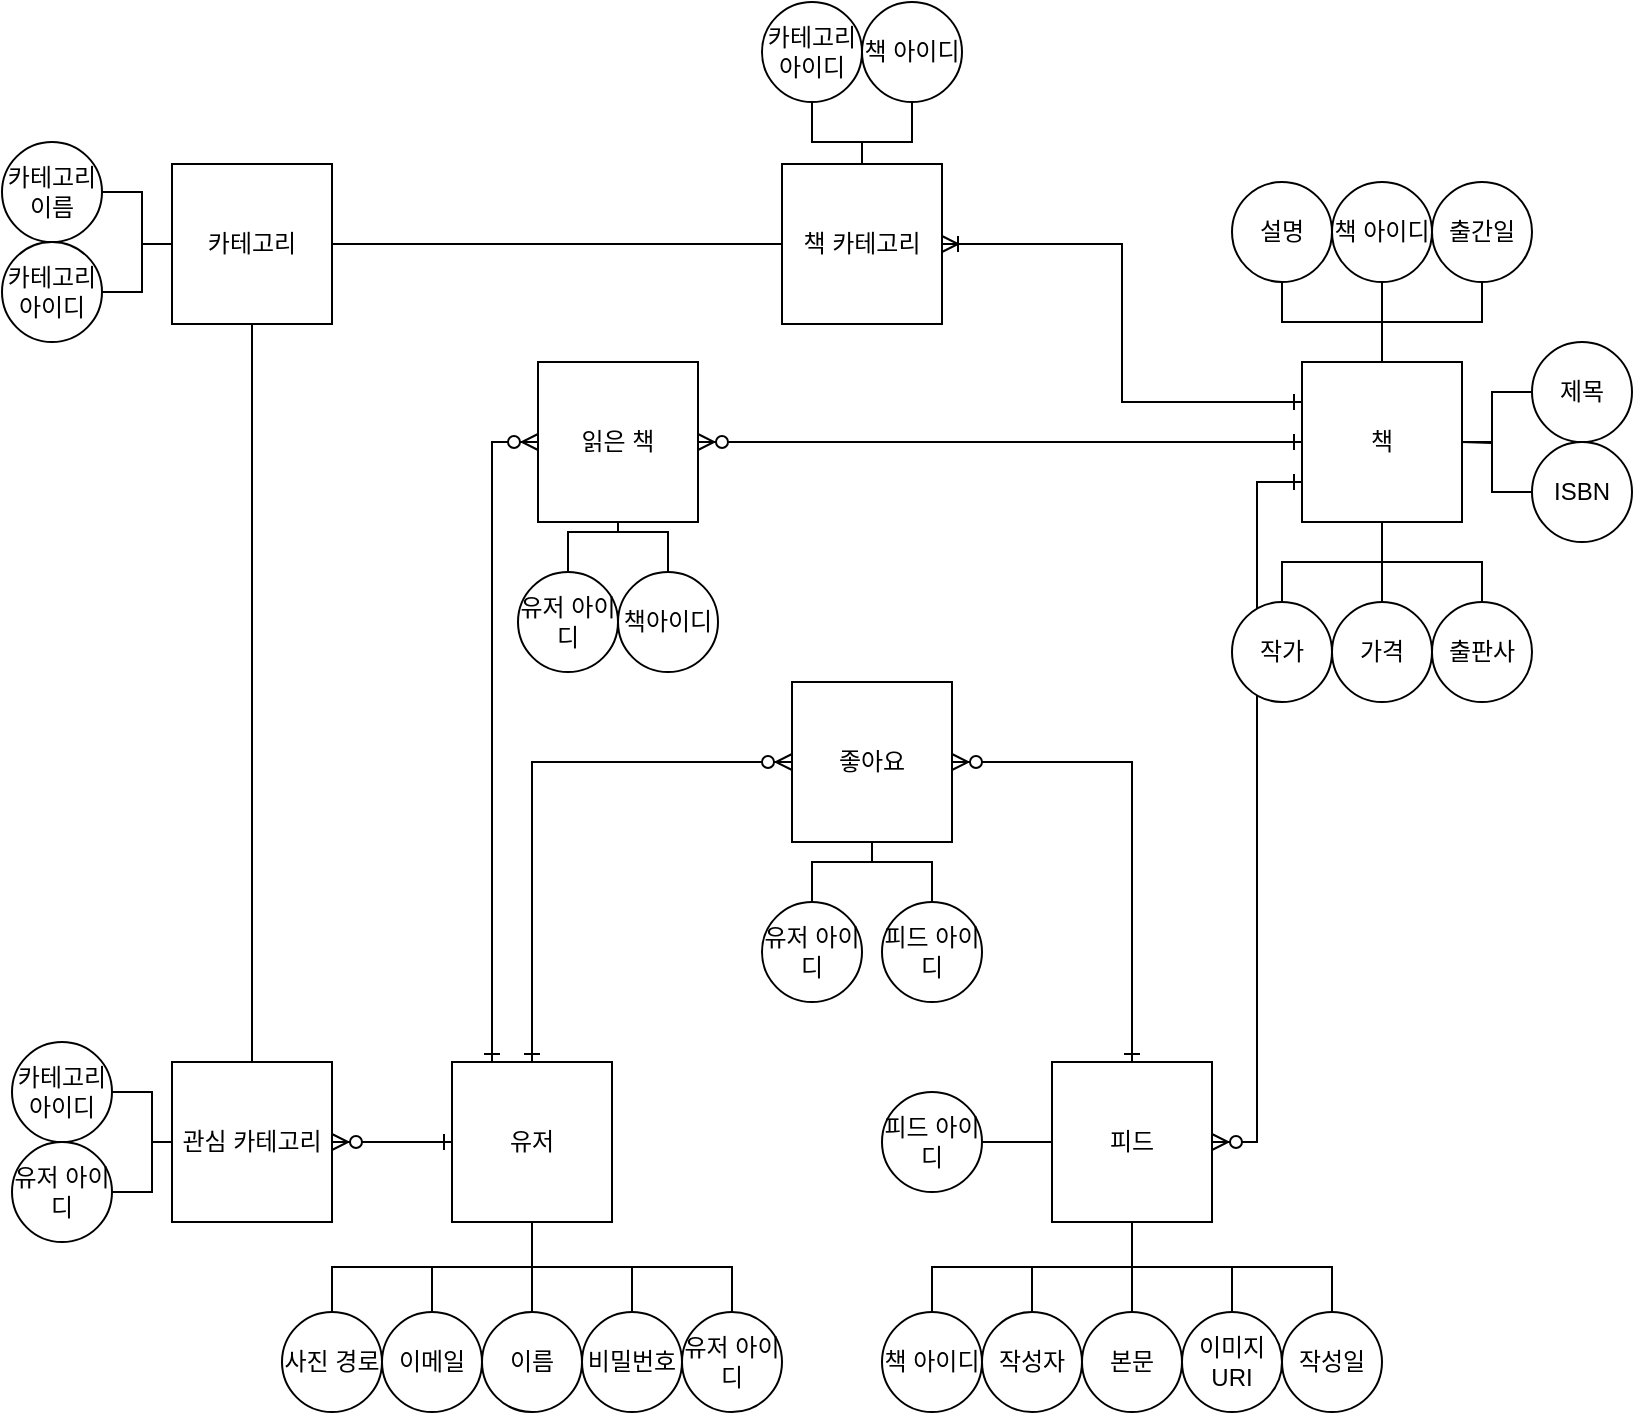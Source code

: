 <mxfile version="13.6.6" type="device"><diagram id="291sczEBdLwMxWoch3hQ" name="Page-1"><mxGraphModel dx="2523" dy="1996" grid="1" gridSize="10" guides="1" tooltips="1" connect="1" arrows="1" fold="1" page="1" pageScale="1" pageWidth="850" pageHeight="1100" math="0" shadow="0" extFonts="Permanent Marker^https://fonts.googleapis.com/css?family=Permanent+Marker"><root><mxCell id="0"/><mxCell id="1" parent="0"/><mxCell id="SxUp69hmFgNChL__4qlh-140" style="edgeStyle=orthogonalEdgeStyle;rounded=0;orthogonalLoop=1;jettySize=auto;html=1;exitX=0.5;exitY=0;exitDx=0;exitDy=0;startArrow=none;startFill=0;endArrow=none;endFill=0;" edge="1" parent="1" source="SxUp69hmFgNChL__4qlh-4" target="SxUp69hmFgNChL__4qlh-101"><mxGeometry relative="1" as="geometry"/></mxCell><mxCell id="SxUp69hmFgNChL__4qlh-4" value="유저 아이디" style="ellipse;whiteSpace=wrap;html=1;" vertex="1" parent="1"><mxGeometry x="235" y="605" width="50" height="50" as="geometry"/></mxCell><mxCell id="SxUp69hmFgNChL__4qlh-106" style="edgeStyle=orthogonalEdgeStyle;rounded=0;orthogonalLoop=1;jettySize=auto;html=1;exitX=0.5;exitY=0;exitDx=0;exitDy=0;entryX=1;entryY=0.5;entryDx=0;entryDy=0;startArrow=ERone;startFill=0;endArrow=ERzeroToMany;endFill=1;" edge="1" parent="1" source="SxUp69hmFgNChL__4qlh-25" target="SxUp69hmFgNChL__4qlh-57"><mxGeometry relative="1" as="geometry"/></mxCell><mxCell id="SxUp69hmFgNChL__4qlh-165" style="edgeStyle=orthogonalEdgeStyle;rounded=0;orthogonalLoop=1;jettySize=auto;html=1;exitX=1;exitY=0.5;exitDx=0;exitDy=0;entryX=0;entryY=0.75;entryDx=0;entryDy=0;startArrow=ERzeroToMany;startFill=1;endArrow=ERone;endFill=0;" edge="1" parent="1" source="SxUp69hmFgNChL__4qlh-25" target="SxUp69hmFgNChL__4qlh-72"><mxGeometry relative="1" as="geometry"/></mxCell><mxCell id="SxUp69hmFgNChL__4qlh-25" value="피드" style="whiteSpace=wrap;html=1;aspect=fixed;" vertex="1" parent="1"><mxGeometry x="420" y="480" width="80" height="80" as="geometry"/></mxCell><mxCell id="SxUp69hmFgNChL__4qlh-63" style="edgeStyle=orthogonalEdgeStyle;rounded=0;orthogonalLoop=1;jettySize=auto;html=1;exitX=0.5;exitY=0;exitDx=0;exitDy=0;entryX=0.5;entryY=1;entryDx=0;entryDy=0;endArrow=none;endFill=0;" edge="1" parent="1" source="SxUp69hmFgNChL__4qlh-27" target="SxUp69hmFgNChL__4qlh-25"><mxGeometry relative="1" as="geometry"/></mxCell><mxCell id="SxUp69hmFgNChL__4qlh-131" style="edgeStyle=orthogonalEdgeStyle;rounded=0;orthogonalLoop=1;jettySize=auto;html=1;exitX=0.5;exitY=0;exitDx=0;exitDy=0;startArrow=none;startFill=0;endArrow=none;endFill=0;" edge="1" parent="1" source="SxUp69hmFgNChL__4qlh-27" target="SxUp69hmFgNChL__4qlh-25"><mxGeometry relative="1" as="geometry"/></mxCell><mxCell id="SxUp69hmFgNChL__4qlh-27" value="본문" style="ellipse;whiteSpace=wrap;html=1;" vertex="1" parent="1"><mxGeometry x="435" y="605" width="50" height="50" as="geometry"/></mxCell><mxCell id="SxUp69hmFgNChL__4qlh-130" style="edgeStyle=orthogonalEdgeStyle;rounded=0;orthogonalLoop=1;jettySize=auto;html=1;exitX=0.5;exitY=0;exitDx=0;exitDy=0;startArrow=none;startFill=0;endArrow=none;endFill=0;" edge="1" parent="1" source="SxUp69hmFgNChL__4qlh-28" target="SxUp69hmFgNChL__4qlh-25"><mxGeometry relative="1" as="geometry"/></mxCell><mxCell id="SxUp69hmFgNChL__4qlh-28" value="작성자" style="ellipse;whiteSpace=wrap;html=1;" vertex="1" parent="1"><mxGeometry x="385" y="605" width="50" height="50" as="geometry"/></mxCell><mxCell id="SxUp69hmFgNChL__4qlh-129" style="edgeStyle=orthogonalEdgeStyle;rounded=0;orthogonalLoop=1;jettySize=auto;html=1;exitX=0.5;exitY=0;exitDx=0;exitDy=0;entryX=0.5;entryY=1;entryDx=0;entryDy=0;startArrow=none;startFill=0;endArrow=none;endFill=0;" edge="1" parent="1" source="SxUp69hmFgNChL__4qlh-29" target="SxUp69hmFgNChL__4qlh-25"><mxGeometry relative="1" as="geometry"/></mxCell><mxCell id="SxUp69hmFgNChL__4qlh-29" value="책 아이디" style="ellipse;whiteSpace=wrap;html=1;" vertex="1" parent="1"><mxGeometry x="335" y="605" width="50" height="50" as="geometry"/></mxCell><mxCell id="SxUp69hmFgNChL__4qlh-137" style="edgeStyle=orthogonalEdgeStyle;rounded=0;orthogonalLoop=1;jettySize=auto;html=1;exitX=0.5;exitY=0;exitDx=0;exitDy=0;startArrow=none;startFill=0;endArrow=none;endFill=0;" edge="1" parent="1" source="SxUp69hmFgNChL__4qlh-35" target="SxUp69hmFgNChL__4qlh-101"><mxGeometry relative="1" as="geometry"/></mxCell><mxCell id="SxUp69hmFgNChL__4qlh-35" value="이메일" style="ellipse;whiteSpace=wrap;html=1;" vertex="1" parent="1"><mxGeometry x="85" y="605" width="50" height="50" as="geometry"/></mxCell><mxCell id="SxUp69hmFgNChL__4qlh-36" value="유저" style="whiteSpace=wrap;html=1;aspect=fixed;" vertex="1" parent="1"><mxGeometry x="120" y="480" width="80" height="80" as="geometry"/></mxCell><mxCell id="SxUp69hmFgNChL__4qlh-138" style="edgeStyle=orthogonalEdgeStyle;rounded=0;orthogonalLoop=1;jettySize=auto;html=1;exitX=0.5;exitY=0;exitDx=0;exitDy=0;startArrow=none;startFill=0;endArrow=none;endFill=0;" edge="1" parent="1" source="SxUp69hmFgNChL__4qlh-41" target="SxUp69hmFgNChL__4qlh-101"><mxGeometry relative="1" as="geometry"/></mxCell><mxCell id="SxUp69hmFgNChL__4qlh-41" value="이름" style="ellipse;whiteSpace=wrap;html=1;" vertex="1" parent="1"><mxGeometry x="135" y="605" width="50" height="50" as="geometry"/></mxCell><mxCell id="SxUp69hmFgNChL__4qlh-139" style="edgeStyle=orthogonalEdgeStyle;rounded=0;orthogonalLoop=1;jettySize=auto;html=1;exitX=0.5;exitY=0;exitDx=0;exitDy=0;startArrow=none;startFill=0;endArrow=none;endFill=0;" edge="1" parent="1" source="SxUp69hmFgNChL__4qlh-47" target="SxUp69hmFgNChL__4qlh-101"><mxGeometry relative="1" as="geometry"/></mxCell><mxCell id="SxUp69hmFgNChL__4qlh-47" value="비밀번호" style="ellipse;whiteSpace=wrap;html=1;" vertex="1" parent="1"><mxGeometry x="185" y="605" width="50" height="50" as="geometry"/></mxCell><mxCell id="SxUp69hmFgNChL__4qlh-136" style="edgeStyle=orthogonalEdgeStyle;rounded=0;orthogonalLoop=1;jettySize=auto;html=1;exitX=0.5;exitY=0;exitDx=0;exitDy=0;startArrow=none;startFill=0;endArrow=none;endFill=0;" edge="1" parent="1" source="SxUp69hmFgNChL__4qlh-48" target="SxUp69hmFgNChL__4qlh-101"><mxGeometry relative="1" as="geometry"/></mxCell><mxCell id="SxUp69hmFgNChL__4qlh-48" value="사진 경로" style="ellipse;whiteSpace=wrap;html=1;" vertex="1" parent="1"><mxGeometry x="35" y="605" width="50" height="50" as="geometry"/></mxCell><mxCell id="SxUp69hmFgNChL__4qlh-57" value="좋아요" style="whiteSpace=wrap;html=1;aspect=fixed;" vertex="1" parent="1"><mxGeometry x="290" y="290" width="80" height="80" as="geometry"/></mxCell><mxCell id="SxUp69hmFgNChL__4qlh-132" style="edgeStyle=orthogonalEdgeStyle;rounded=0;orthogonalLoop=1;jettySize=auto;html=1;exitX=0.5;exitY=0;exitDx=0;exitDy=0;startArrow=none;startFill=0;endArrow=none;endFill=0;" edge="1" parent="1" source="SxUp69hmFgNChL__4qlh-58" target="SxUp69hmFgNChL__4qlh-25"><mxGeometry relative="1" as="geometry"/></mxCell><mxCell id="SxUp69hmFgNChL__4qlh-58" value="이미지 URI" style="ellipse;whiteSpace=wrap;html=1;" vertex="1" parent="1"><mxGeometry x="485" y="605" width="50" height="50" as="geometry"/></mxCell><mxCell id="SxUp69hmFgNChL__4qlh-134" style="edgeStyle=orthogonalEdgeStyle;rounded=0;orthogonalLoop=1;jettySize=auto;html=1;exitX=0.5;exitY=0;exitDx=0;exitDy=0;startArrow=none;startFill=0;endArrow=none;endFill=0;" edge="1" parent="1" source="SxUp69hmFgNChL__4qlh-59" target="SxUp69hmFgNChL__4qlh-25"><mxGeometry relative="1" as="geometry"/></mxCell><mxCell id="SxUp69hmFgNChL__4qlh-59" value="작성일" style="ellipse;whiteSpace=wrap;html=1;" vertex="1" parent="1"><mxGeometry x="535" y="605" width="50" height="50" as="geometry"/></mxCell><mxCell id="SxUp69hmFgNChL__4qlh-67" style="edgeStyle=orthogonalEdgeStyle;rounded=0;orthogonalLoop=1;jettySize=auto;html=1;exitX=1;exitY=0.5;exitDx=0;exitDy=0;entryX=0;entryY=0.5;entryDx=0;entryDy=0;endArrow=none;endFill=0;" edge="1" parent="1" source="SxUp69hmFgNChL__4qlh-66" target="SxUp69hmFgNChL__4qlh-25"><mxGeometry relative="1" as="geometry"/></mxCell><mxCell id="SxUp69hmFgNChL__4qlh-66" value="피드 아이디" style="ellipse;whiteSpace=wrap;html=1;" vertex="1" parent="1"><mxGeometry x="335" y="495" width="50" height="50" as="geometry"/></mxCell><mxCell id="SxUp69hmFgNChL__4qlh-71" value="" style="edgeStyle=orthogonalEdgeStyle;rounded=0;orthogonalLoop=1;jettySize=auto;html=1;endArrow=none;endFill=0;" edge="1" parent="1" source="SxUp69hmFgNChL__4qlh-68" target="SxUp69hmFgNChL__4qlh-57"><mxGeometry relative="1" as="geometry"/></mxCell><mxCell id="SxUp69hmFgNChL__4qlh-68" value="유저 아이디" style="ellipse;whiteSpace=wrap;html=1;" vertex="1" parent="1"><mxGeometry x="275" y="400" width="50" height="50" as="geometry"/></mxCell><mxCell id="SxUp69hmFgNChL__4qlh-70" value="" style="edgeStyle=orthogonalEdgeStyle;rounded=0;orthogonalLoop=1;jettySize=auto;html=1;endArrow=none;endFill=0;" edge="1" parent="1" source="SxUp69hmFgNChL__4qlh-69" target="SxUp69hmFgNChL__4qlh-57"><mxGeometry relative="1" as="geometry"/></mxCell><mxCell id="SxUp69hmFgNChL__4qlh-69" value="피드 아이디" style="ellipse;whiteSpace=wrap;html=1;" vertex="1" parent="1"><mxGeometry x="335" y="400" width="50" height="50" as="geometry"/></mxCell><mxCell id="SxUp69hmFgNChL__4qlh-159" style="edgeStyle=orthogonalEdgeStyle;rounded=0;orthogonalLoop=1;jettySize=auto;html=1;exitX=0;exitY=0.25;exitDx=0;exitDy=0;entryX=1;entryY=0.5;entryDx=0;entryDy=0;startArrow=ERone;startFill=0;endArrow=ERoneToMany;endFill=0;" edge="1" parent="1" source="SxUp69hmFgNChL__4qlh-72" target="SxUp69hmFgNChL__4qlh-157"><mxGeometry relative="1" as="geometry"/></mxCell><mxCell id="SxUp69hmFgNChL__4qlh-72" value="책" style="whiteSpace=wrap;html=1;aspect=fixed;" vertex="1" parent="1"><mxGeometry x="545" y="130" width="80" height="80" as="geometry"/></mxCell><mxCell id="SxUp69hmFgNChL__4qlh-119" style="edgeStyle=orthogonalEdgeStyle;rounded=0;orthogonalLoop=1;jettySize=auto;html=1;exitX=0;exitY=0.5;exitDx=0;exitDy=0;startArrow=none;startFill=0;endArrow=none;endFill=0;" edge="1" parent="1" source="SxUp69hmFgNChL__4qlh-74" target="SxUp69hmFgNChL__4qlh-72"><mxGeometry relative="1" as="geometry"/></mxCell><mxCell id="SxUp69hmFgNChL__4qlh-74" value="제목" style="ellipse;whiteSpace=wrap;html=1;" vertex="1" parent="1"><mxGeometry x="660" y="120" width="50" height="50" as="geometry"/></mxCell><mxCell id="SxUp69hmFgNChL__4qlh-122" style="edgeStyle=orthogonalEdgeStyle;rounded=0;orthogonalLoop=1;jettySize=auto;html=1;exitX=0.5;exitY=0;exitDx=0;exitDy=0;entryX=0.5;entryY=1;entryDx=0;entryDy=0;startArrow=none;startFill=0;endArrow=none;endFill=0;" edge="1" parent="1" source="SxUp69hmFgNChL__4qlh-75" target="SxUp69hmFgNChL__4qlh-72"><mxGeometry relative="1" as="geometry"/></mxCell><mxCell id="SxUp69hmFgNChL__4qlh-75" value="작가" style="ellipse;whiteSpace=wrap;html=1;" vertex="1" parent="1"><mxGeometry x="510" y="250" width="50" height="50" as="geometry"/></mxCell><mxCell id="SxUp69hmFgNChL__4qlh-85" style="edgeStyle=orthogonalEdgeStyle;rounded=0;orthogonalLoop=1;jettySize=auto;html=1;exitX=0.5;exitY=0;exitDx=0;exitDy=0;entryX=0.5;entryY=1;entryDx=0;entryDy=0;endArrow=none;endFill=0;" edge="1" parent="1" source="SxUp69hmFgNChL__4qlh-76" target="SxUp69hmFgNChL__4qlh-72"><mxGeometry relative="1" as="geometry"/></mxCell><mxCell id="SxUp69hmFgNChL__4qlh-76" value="가격" style="ellipse;whiteSpace=wrap;html=1;" vertex="1" parent="1"><mxGeometry x="560" y="250" width="50" height="50" as="geometry"/></mxCell><mxCell id="SxUp69hmFgNChL__4qlh-123" style="edgeStyle=orthogonalEdgeStyle;rounded=0;orthogonalLoop=1;jettySize=auto;html=1;exitX=0.5;exitY=0;exitDx=0;exitDy=0;startArrow=none;startFill=0;endArrow=none;endFill=0;" edge="1" parent="1" source="SxUp69hmFgNChL__4qlh-77" target="SxUp69hmFgNChL__4qlh-72"><mxGeometry relative="1" as="geometry"/></mxCell><mxCell id="SxUp69hmFgNChL__4qlh-77" value="출판사" style="ellipse;whiteSpace=wrap;html=1;" vertex="1" parent="1"><mxGeometry x="610" y="250" width="50" height="50" as="geometry"/></mxCell><mxCell id="SxUp69hmFgNChL__4qlh-120" style="edgeStyle=orthogonalEdgeStyle;rounded=0;orthogonalLoop=1;jettySize=auto;html=1;exitX=0;exitY=0.5;exitDx=0;exitDy=0;startArrow=none;startFill=0;endArrow=none;endFill=0;" edge="1" parent="1" source="SxUp69hmFgNChL__4qlh-78"><mxGeometry relative="1" as="geometry"><mxPoint x="625" y="170" as="targetPoint"/></mxGeometry></mxCell><mxCell id="SxUp69hmFgNChL__4qlh-78" value="ISBN" style="ellipse;whiteSpace=wrap;html=1;" vertex="1" parent="1"><mxGeometry x="660" y="170" width="50" height="50" as="geometry"/></mxCell><mxCell id="SxUp69hmFgNChL__4qlh-124" style="edgeStyle=orthogonalEdgeStyle;rounded=0;orthogonalLoop=1;jettySize=auto;html=1;exitX=0.5;exitY=1;exitDx=0;exitDy=0;entryX=0.5;entryY=0;entryDx=0;entryDy=0;startArrow=none;startFill=0;endArrow=none;endFill=0;" edge="1" parent="1" source="SxUp69hmFgNChL__4qlh-80" target="SxUp69hmFgNChL__4qlh-72"><mxGeometry relative="1" as="geometry"/></mxCell><mxCell id="SxUp69hmFgNChL__4qlh-80" value="설명" style="ellipse;whiteSpace=wrap;html=1;" vertex="1" parent="1"><mxGeometry x="510" y="40" width="50" height="50" as="geometry"/></mxCell><mxCell id="SxUp69hmFgNChL__4qlh-125" style="edgeStyle=orthogonalEdgeStyle;rounded=0;orthogonalLoop=1;jettySize=auto;html=1;exitX=0.5;exitY=1;exitDx=0;exitDy=0;entryX=0.5;entryY=0;entryDx=0;entryDy=0;startArrow=none;startFill=0;endArrow=none;endFill=0;" edge="1" parent="1" source="SxUp69hmFgNChL__4qlh-81" target="SxUp69hmFgNChL__4qlh-72"><mxGeometry relative="1" as="geometry"/></mxCell><mxCell id="SxUp69hmFgNChL__4qlh-81" value="출간일" style="ellipse;whiteSpace=wrap;html=1;" vertex="1" parent="1"><mxGeometry x="610" y="40" width="50" height="50" as="geometry"/></mxCell><mxCell id="SxUp69hmFgNChL__4qlh-143" value="" style="edgeStyle=orthogonalEdgeStyle;rounded=0;orthogonalLoop=1;jettySize=auto;html=1;startArrow=none;startFill=0;endArrow=none;endFill=0;" edge="1" parent="1" source="SxUp69hmFgNChL__4qlh-93" target="SxUp69hmFgNChL__4qlh-98"><mxGeometry relative="1" as="geometry"/></mxCell><mxCell id="SxUp69hmFgNChL__4qlh-93" value="유저 아이디" style="ellipse;whiteSpace=wrap;html=1;" vertex="1" parent="1"><mxGeometry x="-100" y="520" width="50" height="50" as="geometry"/></mxCell><mxCell id="SxUp69hmFgNChL__4qlh-154" style="edgeStyle=orthogonalEdgeStyle;rounded=0;orthogonalLoop=1;jettySize=auto;html=1;startArrow=none;startFill=0;endArrow=none;endFill=0;" edge="1" parent="1" source="SxUp69hmFgNChL__4qlh-98" target="SxUp69hmFgNChL__4qlh-141"><mxGeometry relative="1" as="geometry"/></mxCell><mxCell id="SxUp69hmFgNChL__4qlh-164" style="edgeStyle=orthogonalEdgeStyle;rounded=0;orthogonalLoop=1;jettySize=auto;html=1;exitX=1;exitY=0.5;exitDx=0;exitDy=0;entryX=0;entryY=0.5;entryDx=0;entryDy=0;startArrow=ERzeroToMany;startFill=1;endArrow=ERone;endFill=0;" edge="1" parent="1" source="SxUp69hmFgNChL__4qlh-98" target="SxUp69hmFgNChL__4qlh-101"><mxGeometry relative="1" as="geometry"/></mxCell><mxCell id="SxUp69hmFgNChL__4qlh-98" value="관심 카테고리" style="whiteSpace=wrap;html=1;aspect=fixed;" vertex="1" parent="1"><mxGeometry x="-20" y="480" width="80" height="80" as="geometry"/></mxCell><mxCell id="SxUp69hmFgNChL__4qlh-142" value="" style="edgeStyle=orthogonalEdgeStyle;rounded=0;orthogonalLoop=1;jettySize=auto;html=1;startArrow=none;startFill=0;endArrow=none;endFill=0;" edge="1" parent="1" source="SxUp69hmFgNChL__4qlh-99" target="SxUp69hmFgNChL__4qlh-98"><mxGeometry relative="1" as="geometry"/></mxCell><mxCell id="SxUp69hmFgNChL__4qlh-99" value="카테고리 아이디" style="ellipse;whiteSpace=wrap;html=1;" vertex="1" parent="1"><mxGeometry x="-100" y="470" width="50" height="50" as="geometry"/></mxCell><mxCell id="SxUp69hmFgNChL__4qlh-105" style="edgeStyle=orthogonalEdgeStyle;rounded=0;orthogonalLoop=1;jettySize=auto;html=1;exitX=0.5;exitY=0;exitDx=0;exitDy=0;entryX=0;entryY=0.5;entryDx=0;entryDy=0;startArrow=ERone;startFill=0;endArrow=ERzeroToMany;endFill=1;" edge="1" parent="1" source="SxUp69hmFgNChL__4qlh-101" target="SxUp69hmFgNChL__4qlh-57"><mxGeometry relative="1" as="geometry"/></mxCell><mxCell id="SxUp69hmFgNChL__4qlh-114" style="edgeStyle=orthogonalEdgeStyle;rounded=0;orthogonalLoop=1;jettySize=auto;html=1;exitX=0.25;exitY=0;exitDx=0;exitDy=0;entryX=0;entryY=0.5;entryDx=0;entryDy=0;startArrow=ERone;startFill=0;endArrow=ERzeroToMany;endFill=1;" edge="1" parent="1" source="SxUp69hmFgNChL__4qlh-101" target="SxUp69hmFgNChL__4qlh-107"><mxGeometry relative="1" as="geometry"/></mxCell><mxCell id="SxUp69hmFgNChL__4qlh-101" value="유저" style="whiteSpace=wrap;html=1;aspect=fixed;" vertex="1" parent="1"><mxGeometry x="120" y="480" width="80" height="80" as="geometry"/></mxCell><mxCell id="SxUp69hmFgNChL__4qlh-126" style="edgeStyle=orthogonalEdgeStyle;rounded=0;orthogonalLoop=1;jettySize=auto;html=1;exitX=1;exitY=0.5;exitDx=0;exitDy=0;entryX=0;entryY=0.5;entryDx=0;entryDy=0;startArrow=ERzeroToMany;startFill=1;endArrow=ERone;endFill=0;" edge="1" parent="1" source="SxUp69hmFgNChL__4qlh-107" target="SxUp69hmFgNChL__4qlh-72"><mxGeometry relative="1" as="geometry"/></mxCell><mxCell id="SxUp69hmFgNChL__4qlh-107" value="읽은 책" style="whiteSpace=wrap;html=1;aspect=fixed;" vertex="1" parent="1"><mxGeometry x="163" y="130" width="80" height="80" as="geometry"/></mxCell><mxCell id="SxUp69hmFgNChL__4qlh-113" value="" style="edgeStyle=orthogonalEdgeStyle;rounded=0;orthogonalLoop=1;jettySize=auto;html=1;startArrow=none;startFill=0;endArrow=none;endFill=0;" edge="1" parent="1" source="SxUp69hmFgNChL__4qlh-108" target="SxUp69hmFgNChL__4qlh-107"><mxGeometry relative="1" as="geometry"/></mxCell><mxCell id="SxUp69hmFgNChL__4qlh-108" value="유저 아이디" style="ellipse;whiteSpace=wrap;html=1;" vertex="1" parent="1"><mxGeometry x="153" y="235" width="50" height="50" as="geometry"/></mxCell><mxCell id="SxUp69hmFgNChL__4qlh-112" value="" style="edgeStyle=orthogonalEdgeStyle;rounded=0;orthogonalLoop=1;jettySize=auto;html=1;startArrow=none;startFill=0;endArrow=none;endFill=0;" edge="1" parent="1" source="SxUp69hmFgNChL__4qlh-109" target="SxUp69hmFgNChL__4qlh-107"><mxGeometry relative="1" as="geometry"/></mxCell><mxCell id="SxUp69hmFgNChL__4qlh-109" value="책아이디" style="ellipse;whiteSpace=wrap;html=1;" vertex="1" parent="1"><mxGeometry x="203" y="235" width="50" height="50" as="geometry"/></mxCell><mxCell id="SxUp69hmFgNChL__4qlh-111" value="" style="edgeStyle=orthogonalEdgeStyle;rounded=0;orthogonalLoop=1;jettySize=auto;html=1;startArrow=none;startFill=0;endArrow=none;endFill=0;" edge="1" parent="1" source="SxUp69hmFgNChL__4qlh-110" target="SxUp69hmFgNChL__4qlh-72"><mxGeometry relative="1" as="geometry"/></mxCell><mxCell id="SxUp69hmFgNChL__4qlh-110" value="책 아이디" style="ellipse;whiteSpace=wrap;html=1;" vertex="1" parent="1"><mxGeometry x="560" y="40" width="50" height="50" as="geometry"/></mxCell><mxCell id="SxUp69hmFgNChL__4qlh-158" style="edgeStyle=orthogonalEdgeStyle;rounded=0;orthogonalLoop=1;jettySize=auto;html=1;exitX=1;exitY=0.5;exitDx=0;exitDy=0;entryX=0;entryY=0.5;entryDx=0;entryDy=0;startArrow=none;startFill=0;endArrow=none;endFill=0;" edge="1" parent="1" source="SxUp69hmFgNChL__4qlh-141" target="SxUp69hmFgNChL__4qlh-157"><mxGeometry relative="1" as="geometry"/></mxCell><mxCell id="SxUp69hmFgNChL__4qlh-141" value="카테고리" style="whiteSpace=wrap;html=1;aspect=fixed;" vertex="1" parent="1"><mxGeometry x="-20" y="31" width="80" height="80" as="geometry"/></mxCell><mxCell id="SxUp69hmFgNChL__4qlh-151" value="" style="edgeStyle=orthogonalEdgeStyle;rounded=0;orthogonalLoop=1;jettySize=auto;html=1;startArrow=none;startFill=0;endArrow=none;endFill=0;" edge="1" parent="1" source="SxUp69hmFgNChL__4qlh-146" target="SxUp69hmFgNChL__4qlh-141"><mxGeometry relative="1" as="geometry"/></mxCell><mxCell id="SxUp69hmFgNChL__4qlh-146" value="카테고리 아이디" style="ellipse;whiteSpace=wrap;html=1;" vertex="1" parent="1"><mxGeometry x="-105" y="70" width="50" height="50" as="geometry"/></mxCell><mxCell id="SxUp69hmFgNChL__4qlh-150" value="" style="edgeStyle=orthogonalEdgeStyle;rounded=0;orthogonalLoop=1;jettySize=auto;html=1;startArrow=none;startFill=0;endArrow=none;endFill=0;" edge="1" parent="1" source="SxUp69hmFgNChL__4qlh-147" target="SxUp69hmFgNChL__4qlh-141"><mxGeometry relative="1" as="geometry"/></mxCell><mxCell id="SxUp69hmFgNChL__4qlh-147" value="카테고리 이름" style="ellipse;whiteSpace=wrap;html=1;" vertex="1" parent="1"><mxGeometry x="-105" y="20" width="50" height="50" as="geometry"/></mxCell><mxCell id="SxUp69hmFgNChL__4qlh-157" value="책 카테고리" style="whiteSpace=wrap;html=1;aspect=fixed;" vertex="1" parent="1"><mxGeometry x="285" y="31" width="80" height="80" as="geometry"/></mxCell><mxCell id="SxUp69hmFgNChL__4qlh-163" value="" style="edgeStyle=orthogonalEdgeStyle;rounded=0;orthogonalLoop=1;jettySize=auto;html=1;startArrow=none;startFill=0;endArrow=none;endFill=0;" edge="1" parent="1" source="SxUp69hmFgNChL__4qlh-160" target="SxUp69hmFgNChL__4qlh-157"><mxGeometry relative="1" as="geometry"/></mxCell><mxCell id="SxUp69hmFgNChL__4qlh-160" value="카테고리 아이디" style="ellipse;whiteSpace=wrap;html=1;" vertex="1" parent="1"><mxGeometry x="275" y="-50" width="50" height="50" as="geometry"/></mxCell><mxCell id="SxUp69hmFgNChL__4qlh-162" value="" style="edgeStyle=orthogonalEdgeStyle;rounded=0;orthogonalLoop=1;jettySize=auto;html=1;startArrow=none;startFill=0;endArrow=none;endFill=0;" edge="1" parent="1" source="SxUp69hmFgNChL__4qlh-161" target="SxUp69hmFgNChL__4qlh-157"><mxGeometry relative="1" as="geometry"/></mxCell><mxCell id="SxUp69hmFgNChL__4qlh-161" value="책 아이디" style="ellipse;whiteSpace=wrap;html=1;" vertex="1" parent="1"><mxGeometry x="325" y="-50" width="50" height="50" as="geometry"/></mxCell></root></mxGraphModel></diagram></mxfile>